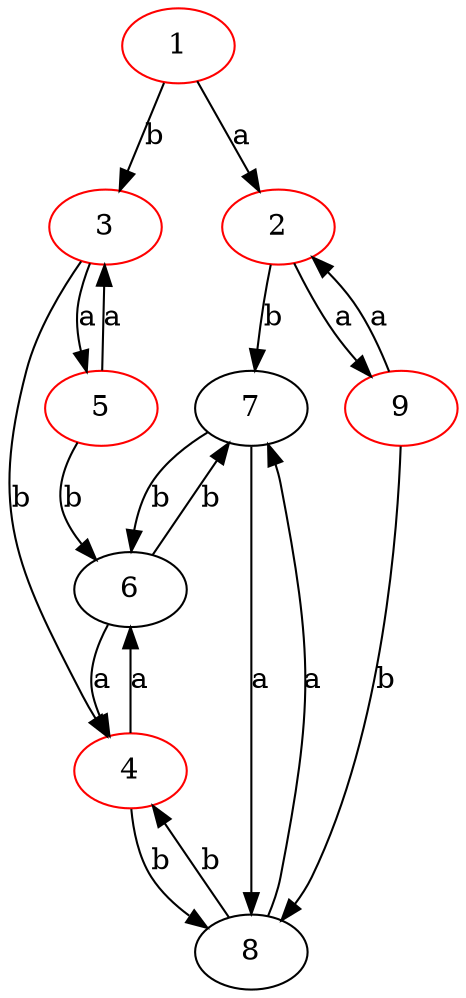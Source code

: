 digraph {
1 -> 2 [label="a"]
1 -> 3 [label="b"]
1 [color="red"]
3 -> 4 [label="b"]
3 -> 5 [label="a"]
3 [color="red"]
5 -> 6 [label="b"]
5 -> 3 [label="a"]
5 [color="red"]
6 -> 7 [label="b"]
6 -> 4 [label="a"]
7 -> 8 [label="a"]
7 -> 6 [label="b"]
8 -> 7 [label="a"]
8 -> 4 [label="b"]
4 -> 8 [label="b"]
4 -> 6 [label="a"]
4 [color="red"]
2 -> 7 [label="b"]
2 -> 9 [label="a"]
2 [color="red"]
9 -> 8 [label="b"]
9 -> 2 [label="a"]
9 [color="red"]
}
